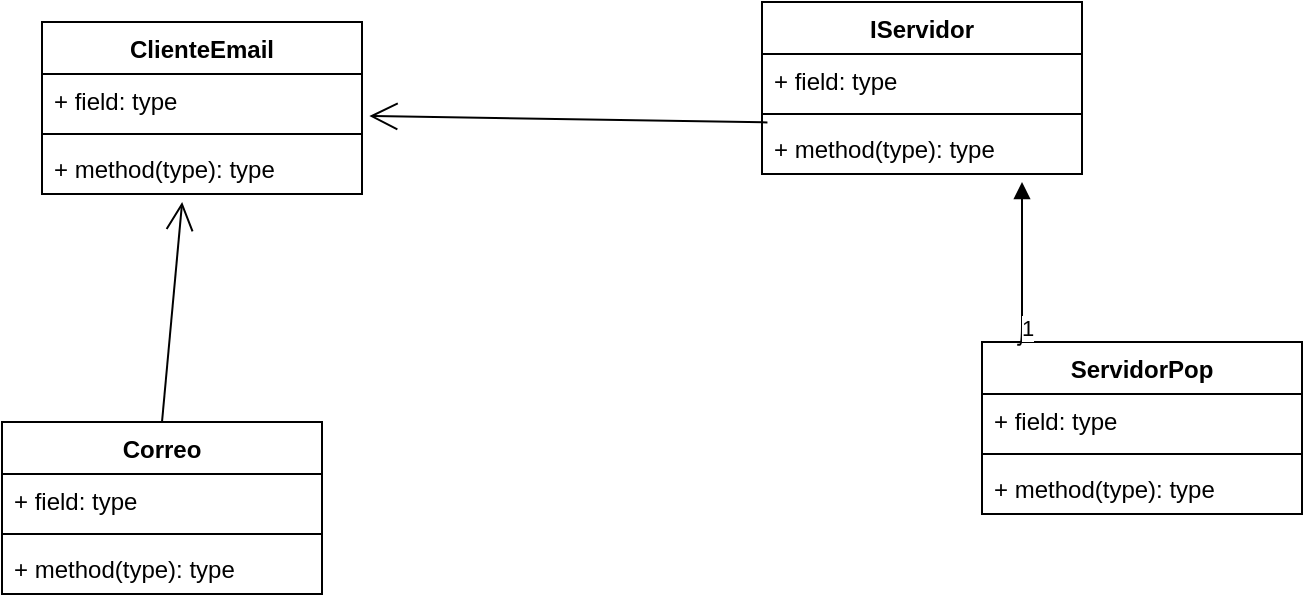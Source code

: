 <mxfile version="13.8.8" type="device"><diagram id="vYJOSnBIY5OYcTaIv7BC" name="Page-1"><mxGraphModel dx="1278" dy="580" grid="1" gridSize="10" guides="1" tooltips="1" connect="1" arrows="1" fold="1" page="1" pageScale="1" pageWidth="827" pageHeight="1169" math="0" shadow="0"><root><mxCell id="0"/><mxCell id="1" parent="0"/><mxCell id="z_Lz4toA9VB6HtwQQWNY-1" value="ClienteEmail" style="swimlane;fontStyle=1;align=center;verticalAlign=top;childLayout=stackLayout;horizontal=1;startSize=26;horizontalStack=0;resizeParent=1;resizeParentMax=0;resizeLast=0;collapsible=1;marginBottom=0;" vertex="1" parent="1"><mxGeometry x="100" y="500" width="160" height="86" as="geometry"/></mxCell><mxCell id="z_Lz4toA9VB6HtwQQWNY-2" value="+ field: type" style="text;strokeColor=none;fillColor=none;align=left;verticalAlign=top;spacingLeft=4;spacingRight=4;overflow=hidden;rotatable=0;points=[[0,0.5],[1,0.5]];portConstraint=eastwest;" vertex="1" parent="z_Lz4toA9VB6HtwQQWNY-1"><mxGeometry y="26" width="160" height="26" as="geometry"/></mxCell><mxCell id="z_Lz4toA9VB6HtwQQWNY-3" value="" style="line;strokeWidth=1;fillColor=none;align=left;verticalAlign=middle;spacingTop=-1;spacingLeft=3;spacingRight=3;rotatable=0;labelPosition=right;points=[];portConstraint=eastwest;" vertex="1" parent="z_Lz4toA9VB6HtwQQWNY-1"><mxGeometry y="52" width="160" height="8" as="geometry"/></mxCell><mxCell id="z_Lz4toA9VB6HtwQQWNY-4" value="+ method(type): type" style="text;strokeColor=none;fillColor=none;align=left;verticalAlign=top;spacingLeft=4;spacingRight=4;overflow=hidden;rotatable=0;points=[[0,0.5],[1,0.5]];portConstraint=eastwest;" vertex="1" parent="z_Lz4toA9VB6HtwQQWNY-1"><mxGeometry y="60" width="160" height="26" as="geometry"/></mxCell><mxCell id="z_Lz4toA9VB6HtwQQWNY-5" value="Correo" style="swimlane;fontStyle=1;align=center;verticalAlign=top;childLayout=stackLayout;horizontal=1;startSize=26;horizontalStack=0;resizeParent=1;resizeParentMax=0;resizeLast=0;collapsible=1;marginBottom=0;" vertex="1" parent="1"><mxGeometry x="80" y="700" width="160" height="86" as="geometry"/></mxCell><mxCell id="z_Lz4toA9VB6HtwQQWNY-6" value="+ field: type" style="text;strokeColor=none;fillColor=none;align=left;verticalAlign=top;spacingLeft=4;spacingRight=4;overflow=hidden;rotatable=0;points=[[0,0.5],[1,0.5]];portConstraint=eastwest;" vertex="1" parent="z_Lz4toA9VB6HtwQQWNY-5"><mxGeometry y="26" width="160" height="26" as="geometry"/></mxCell><mxCell id="z_Lz4toA9VB6HtwQQWNY-7" value="" style="line;strokeWidth=1;fillColor=none;align=left;verticalAlign=middle;spacingTop=-1;spacingLeft=3;spacingRight=3;rotatable=0;labelPosition=right;points=[];portConstraint=eastwest;" vertex="1" parent="z_Lz4toA9VB6HtwQQWNY-5"><mxGeometry y="52" width="160" height="8" as="geometry"/></mxCell><mxCell id="z_Lz4toA9VB6HtwQQWNY-8" value="+ method(type): type" style="text;strokeColor=none;fillColor=none;align=left;verticalAlign=top;spacingLeft=4;spacingRight=4;overflow=hidden;rotatable=0;points=[[0,0.5],[1,0.5]];portConstraint=eastwest;" vertex="1" parent="z_Lz4toA9VB6HtwQQWNY-5"><mxGeometry y="60" width="160" height="26" as="geometry"/></mxCell><mxCell id="z_Lz4toA9VB6HtwQQWNY-9" value="IServidor" style="swimlane;fontStyle=1;align=center;verticalAlign=top;childLayout=stackLayout;horizontal=1;startSize=26;horizontalStack=0;resizeParent=1;resizeParentMax=0;resizeLast=0;collapsible=1;marginBottom=0;" vertex="1" parent="1"><mxGeometry x="460" y="490" width="160" height="86" as="geometry"/></mxCell><mxCell id="z_Lz4toA9VB6HtwQQWNY-10" value="+ field: type" style="text;strokeColor=none;fillColor=none;align=left;verticalAlign=top;spacingLeft=4;spacingRight=4;overflow=hidden;rotatable=0;points=[[0,0.5],[1,0.5]];portConstraint=eastwest;" vertex="1" parent="z_Lz4toA9VB6HtwQQWNY-9"><mxGeometry y="26" width="160" height="26" as="geometry"/></mxCell><mxCell id="z_Lz4toA9VB6HtwQQWNY-11" value="" style="line;strokeWidth=1;fillColor=none;align=left;verticalAlign=middle;spacingTop=-1;spacingLeft=3;spacingRight=3;rotatable=0;labelPosition=right;points=[];portConstraint=eastwest;" vertex="1" parent="z_Lz4toA9VB6HtwQQWNY-9"><mxGeometry y="52" width="160" height="8" as="geometry"/></mxCell><mxCell id="z_Lz4toA9VB6HtwQQWNY-12" value="+ method(type): type" style="text;strokeColor=none;fillColor=none;align=left;verticalAlign=top;spacingLeft=4;spacingRight=4;overflow=hidden;rotatable=0;points=[[0,0.5],[1,0.5]];portConstraint=eastwest;" vertex="1" parent="z_Lz4toA9VB6HtwQQWNY-9"><mxGeometry y="60" width="160" height="26" as="geometry"/></mxCell><mxCell id="z_Lz4toA9VB6HtwQQWNY-13" value="ServidorPop" style="swimlane;fontStyle=1;align=center;verticalAlign=top;childLayout=stackLayout;horizontal=1;startSize=26;horizontalStack=0;resizeParent=1;resizeParentMax=0;resizeLast=0;collapsible=1;marginBottom=0;" vertex="1" parent="1"><mxGeometry x="570" y="660" width="160" height="86" as="geometry"/></mxCell><mxCell id="z_Lz4toA9VB6HtwQQWNY-14" value="+ field: type" style="text;strokeColor=none;fillColor=none;align=left;verticalAlign=top;spacingLeft=4;spacingRight=4;overflow=hidden;rotatable=0;points=[[0,0.5],[1,0.5]];portConstraint=eastwest;" vertex="1" parent="z_Lz4toA9VB6HtwQQWNY-13"><mxGeometry y="26" width="160" height="26" as="geometry"/></mxCell><mxCell id="z_Lz4toA9VB6HtwQQWNY-15" value="" style="line;strokeWidth=1;fillColor=none;align=left;verticalAlign=middle;spacingTop=-1;spacingLeft=3;spacingRight=3;rotatable=0;labelPosition=right;points=[];portConstraint=eastwest;" vertex="1" parent="z_Lz4toA9VB6HtwQQWNY-13"><mxGeometry y="52" width="160" height="8" as="geometry"/></mxCell><mxCell id="z_Lz4toA9VB6HtwQQWNY-16" value="+ method(type): type" style="text;strokeColor=none;fillColor=none;align=left;verticalAlign=top;spacingLeft=4;spacingRight=4;overflow=hidden;rotatable=0;points=[[0,0.5],[1,0.5]];portConstraint=eastwest;" vertex="1" parent="z_Lz4toA9VB6HtwQQWNY-13"><mxGeometry y="60" width="160" height="26" as="geometry"/></mxCell><mxCell id="z_Lz4toA9VB6HtwQQWNY-21" value="" style="endArrow=block;endFill=1;html=1;edgeStyle=orthogonalEdgeStyle;align=left;verticalAlign=top;exitX=0.11;exitY=0.016;exitDx=0;exitDy=0;exitPerimeter=0;" edge="1" parent="1" source="z_Lz4toA9VB6HtwQQWNY-13"><mxGeometry x="-1" relative="1" as="geometry"><mxPoint x="590" y="650" as="sourcePoint"/><mxPoint x="590" y="580" as="targetPoint"/><Array as="points"><mxPoint x="590" y="661"/></Array></mxGeometry></mxCell><mxCell id="z_Lz4toA9VB6HtwQQWNY-22" value="1" style="edgeLabel;resizable=0;html=1;align=left;verticalAlign=bottom;" connectable="0" vertex="1" parent="z_Lz4toA9VB6HtwQQWNY-21"><mxGeometry x="-1" relative="1" as="geometry"/></mxCell><mxCell id="z_Lz4toA9VB6HtwQQWNY-23" value="" style="endArrow=open;endFill=1;endSize=12;html=1;exitX=0.017;exitY=0.008;exitDx=0;exitDy=0;exitPerimeter=0;entryX=1.023;entryY=0.808;entryDx=0;entryDy=0;entryPerimeter=0;" edge="1" parent="1" source="z_Lz4toA9VB6HtwQQWNY-12" target="z_Lz4toA9VB6HtwQQWNY-2"><mxGeometry width="160" relative="1" as="geometry"><mxPoint x="370" y="700" as="sourcePoint"/><mxPoint x="530" y="700" as="targetPoint"/></mxGeometry></mxCell><mxCell id="z_Lz4toA9VB6HtwQQWNY-24" value="" style="endArrow=open;endFill=1;endSize=12;html=1;exitX=0.5;exitY=0;exitDx=0;exitDy=0;entryX=0.438;entryY=1.154;entryDx=0;entryDy=0;entryPerimeter=0;" edge="1" parent="1" source="z_Lz4toA9VB6HtwQQWNY-5" target="z_Lz4toA9VB6HtwQQWNY-4"><mxGeometry width="160" relative="1" as="geometry"><mxPoint x="370" y="700" as="sourcePoint"/><mxPoint x="160" y="600" as="targetPoint"/></mxGeometry></mxCell></root></mxGraphModel></diagram></mxfile>